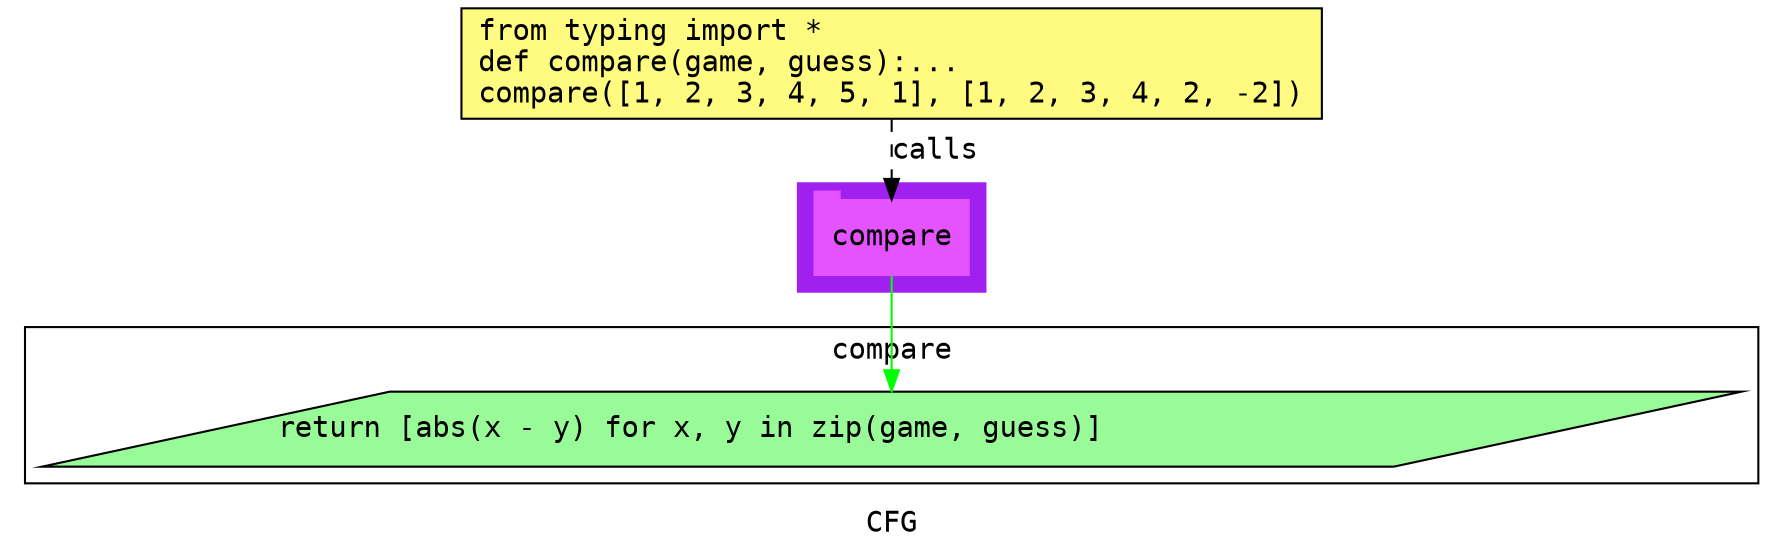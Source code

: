 digraph cluster244CFG {
	graph [bb="0,0,820,259",
		compound=True,
		fontname="DejaVu Sans Mono",
		label=CFG,
		lheight=0.21,
		lp="410,11.5",
		lwidth=0.35,
		pack=False,
		rankdir=TB,
		ranksep=0.02
	];
	node [fontname="DejaVu Sans Mono",
		label="\N"
	];
	edge [fontname="DejaVu Sans Mono"];
	subgraph cluster_1 {
		graph [bb="365,123,455,175",
			color=purple,
			compound=true,
			fontname="DejaVu Sans Mono",
			label="",
			rankdir=TB,
			ranksep=0.02,
			shape=tab,
			style=filled
		];
		node [fontname="DejaVu Sans Mono"];
		edge [fontname="DejaVu Sans Mono"];
		6	[color="#E552FF",
			height=0.5,
			label=compare,
			linenum="[5]",
			pos="410,149",
			shape=tab,
			style=filled,
			width=1.0278];
	}
	subgraph cluster4compare {
		graph [bb="8,31,812,106",
			compound=True,
			fontname="DejaVu Sans Mono",
			label=compare,
			lheight=0.21,
			lp="410,94.5",
			lwidth=0.81,
			pack=False,
			rankdir=TB,
			ranksep=0.02
		];
		node [fontname="DejaVu Sans Mono"];
		edge [fontname="DejaVu Sans Mono"];
		3	[fillcolor="#98fb98",
			height=0.5,
			label="return [abs(x - y) for x, y in zip(game, guess)]\l",
			linenum="[3]",
			pos="410,57",
			shape=parallelogram,
			style="filled,solid",
			width=10.932];
	}
	1	[fillcolor="#FFFB81",
		height=0.73611,
		label="from typing import *\ldef compare(game, guess):...\lcompare([1, 2, 3, 4, 5, 1], [1, 2, 3, 4, 2, -2])\l",
		linenum="[1]",
		pos="410,232.5",
		shape=rectangle,
		style="filled,solid",
		width=5.7361];
	1 -> 6	[label=calls,
		lp="431,190.5",
		pos="e,410,167.13 410,205.71 410,196.66 410,186.47 410,177.3",
		style=dashed];
	6 -> 3	[color=green,
		pos="e,410,75.3 410,130.65 410,117.82 410,100.11 410,85.381"];
}
